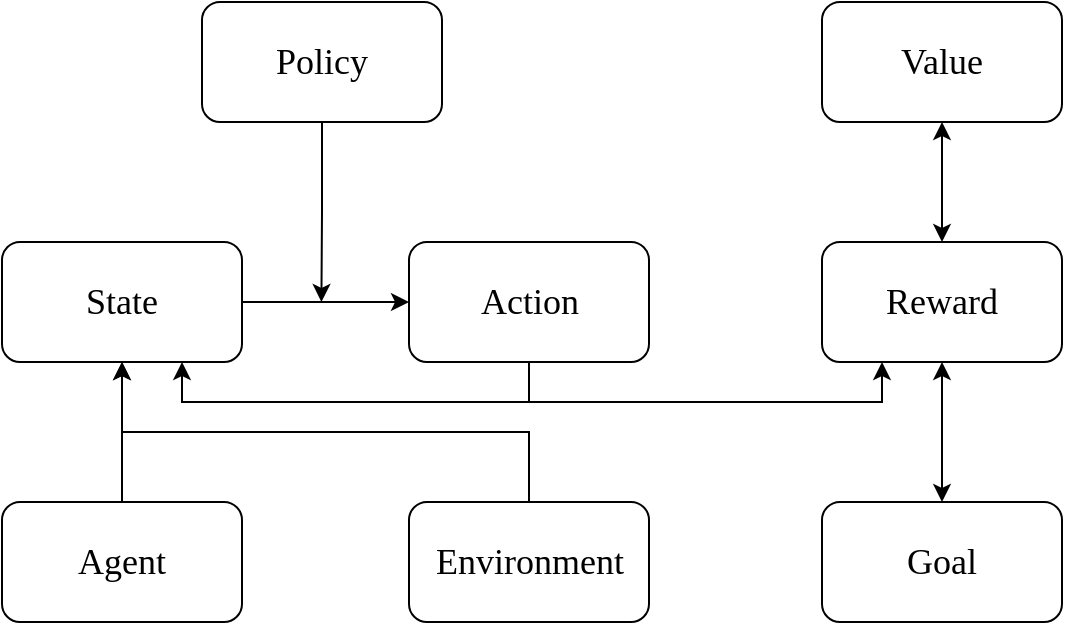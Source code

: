 <mxfile version="21.6.8" type="device">
  <diagram name="第 1 页" id="LuxU3AJf1o44I1dn9z0j">
    <mxGraphModel dx="555" dy="973" grid="1" gridSize="10" guides="1" tooltips="1" connect="1" arrows="1" fold="1" page="1" pageScale="1" pageWidth="827" pageHeight="1169" math="0" shadow="0">
      <root>
        <mxCell id="0" />
        <mxCell id="1" parent="0" />
        <mxCell id="jLJ-TLpbeylDNl4kEl7p-15" style="edgeStyle=orthogonalEdgeStyle;rounded=0;orthogonalLoop=1;jettySize=auto;html=1;exitX=1;exitY=0.5;exitDx=0;exitDy=0;entryX=0;entryY=0.5;entryDx=0;entryDy=0;fontSize=18;fontFamily=Garamond;" edge="1" parent="1" source="jLJ-TLpbeylDNl4kEl7p-1" target="jLJ-TLpbeylDNl4kEl7p-5">
          <mxGeometry relative="1" as="geometry" />
        </mxCell>
        <mxCell id="jLJ-TLpbeylDNl4kEl7p-1" value="State" style="rounded=1;whiteSpace=wrap;html=1;fontSize=18;fontFamily=Garamond;" vertex="1" parent="1">
          <mxGeometry x="90" y="340" width="120" height="60" as="geometry" />
        </mxCell>
        <mxCell id="jLJ-TLpbeylDNl4kEl7p-10" style="edgeStyle=orthogonalEdgeStyle;rounded=0;orthogonalLoop=1;jettySize=auto;html=1;exitX=0.5;exitY=0;exitDx=0;exitDy=0;entryX=0.5;entryY=1;entryDx=0;entryDy=0;fontSize=18;fontFamily=Garamond;" edge="1" parent="1" source="jLJ-TLpbeylDNl4kEl7p-2" target="jLJ-TLpbeylDNl4kEl7p-1">
          <mxGeometry relative="1" as="geometry" />
        </mxCell>
        <mxCell id="jLJ-TLpbeylDNl4kEl7p-2" value="Environment" style="rounded=1;whiteSpace=wrap;html=1;fontSize=18;fontFamily=Garamond;" vertex="1" parent="1">
          <mxGeometry x="293.5" y="470" width="120" height="60" as="geometry" />
        </mxCell>
        <mxCell id="jLJ-TLpbeylDNl4kEl7p-11" style="edgeStyle=orthogonalEdgeStyle;rounded=0;orthogonalLoop=1;jettySize=auto;html=1;exitX=0.5;exitY=0;exitDx=0;exitDy=0;entryX=0.5;entryY=1;entryDx=0;entryDy=0;startArrow=classic;startFill=1;fontSize=18;fontFamily=Garamond;" edge="1" parent="1" source="jLJ-TLpbeylDNl4kEl7p-3" target="jLJ-TLpbeylDNl4kEl7p-6">
          <mxGeometry relative="1" as="geometry" />
        </mxCell>
        <mxCell id="jLJ-TLpbeylDNl4kEl7p-3" value="Goal" style="rounded=1;whiteSpace=wrap;html=1;fontSize=18;fontFamily=Garamond;" vertex="1" parent="1">
          <mxGeometry x="500" y="470" width="120" height="60" as="geometry" />
        </mxCell>
        <mxCell id="jLJ-TLpbeylDNl4kEl7p-9" style="edgeStyle=orthogonalEdgeStyle;rounded=0;orthogonalLoop=1;jettySize=auto;html=1;exitX=0.5;exitY=0;exitDx=0;exitDy=0;fontSize=18;fontFamily=Garamond;" edge="1" parent="1" source="jLJ-TLpbeylDNl4kEl7p-4" target="jLJ-TLpbeylDNl4kEl7p-1">
          <mxGeometry relative="1" as="geometry" />
        </mxCell>
        <mxCell id="jLJ-TLpbeylDNl4kEl7p-4" value="Agent" style="rounded=1;whiteSpace=wrap;html=1;fontSize=18;fontFamily=Garamond;" vertex="1" parent="1">
          <mxGeometry x="90" y="470" width="120" height="60" as="geometry" />
        </mxCell>
        <mxCell id="jLJ-TLpbeylDNl4kEl7p-13" style="edgeStyle=orthogonalEdgeStyle;rounded=0;orthogonalLoop=1;jettySize=auto;html=1;exitX=0.5;exitY=1;exitDx=0;exitDy=0;entryX=0.75;entryY=1;entryDx=0;entryDy=0;fontSize=18;fontFamily=Garamond;" edge="1" parent="1" source="jLJ-TLpbeylDNl4kEl7p-5" target="jLJ-TLpbeylDNl4kEl7p-1">
          <mxGeometry relative="1" as="geometry" />
        </mxCell>
        <mxCell id="jLJ-TLpbeylDNl4kEl7p-14" style="edgeStyle=orthogonalEdgeStyle;rounded=0;orthogonalLoop=1;jettySize=auto;html=1;exitX=0.5;exitY=1;exitDx=0;exitDy=0;entryX=0.25;entryY=1;entryDx=0;entryDy=0;fontSize=18;fontFamily=Garamond;" edge="1" parent="1" source="jLJ-TLpbeylDNl4kEl7p-5" target="jLJ-TLpbeylDNl4kEl7p-6">
          <mxGeometry relative="1" as="geometry" />
        </mxCell>
        <mxCell id="jLJ-TLpbeylDNl4kEl7p-5" value="Action" style="rounded=1;whiteSpace=wrap;html=1;fontSize=18;fontFamily=Garamond;" vertex="1" parent="1">
          <mxGeometry x="293.5" y="340" width="120" height="60" as="geometry" />
        </mxCell>
        <mxCell id="jLJ-TLpbeylDNl4kEl7p-12" style="edgeStyle=orthogonalEdgeStyle;rounded=0;orthogonalLoop=1;jettySize=auto;html=1;exitX=0.5;exitY=0;exitDx=0;exitDy=0;startArrow=classic;startFill=1;fontSize=18;fontFamily=Garamond;" edge="1" parent="1" source="jLJ-TLpbeylDNl4kEl7p-6" target="jLJ-TLpbeylDNl4kEl7p-8">
          <mxGeometry relative="1" as="geometry" />
        </mxCell>
        <mxCell id="jLJ-TLpbeylDNl4kEl7p-6" value="Reward" style="rounded=1;whiteSpace=wrap;html=1;fontSize=18;fontFamily=Garamond;" vertex="1" parent="1">
          <mxGeometry x="500" y="340" width="120" height="60" as="geometry" />
        </mxCell>
        <mxCell id="jLJ-TLpbeylDNl4kEl7p-16" style="edgeStyle=orthogonalEdgeStyle;rounded=0;orthogonalLoop=1;jettySize=auto;html=1;exitX=0.5;exitY=1;exitDx=0;exitDy=0;fontSize=18;fontFamily=Garamond;" edge="1" parent="1" source="jLJ-TLpbeylDNl4kEl7p-7">
          <mxGeometry relative="1" as="geometry">
            <mxPoint x="249.706" y="370" as="targetPoint" />
          </mxGeometry>
        </mxCell>
        <mxCell id="jLJ-TLpbeylDNl4kEl7p-7" value="Policy" style="rounded=1;whiteSpace=wrap;html=1;fontSize=18;fontFamily=Garamond;" vertex="1" parent="1">
          <mxGeometry x="190" y="220" width="120" height="60" as="geometry" />
        </mxCell>
        <mxCell id="jLJ-TLpbeylDNl4kEl7p-8" value="Value" style="rounded=1;whiteSpace=wrap;html=1;fontSize=18;fontFamily=Garamond;" vertex="1" parent="1">
          <mxGeometry x="500" y="220" width="120" height="60" as="geometry" />
        </mxCell>
      </root>
    </mxGraphModel>
  </diagram>
</mxfile>
